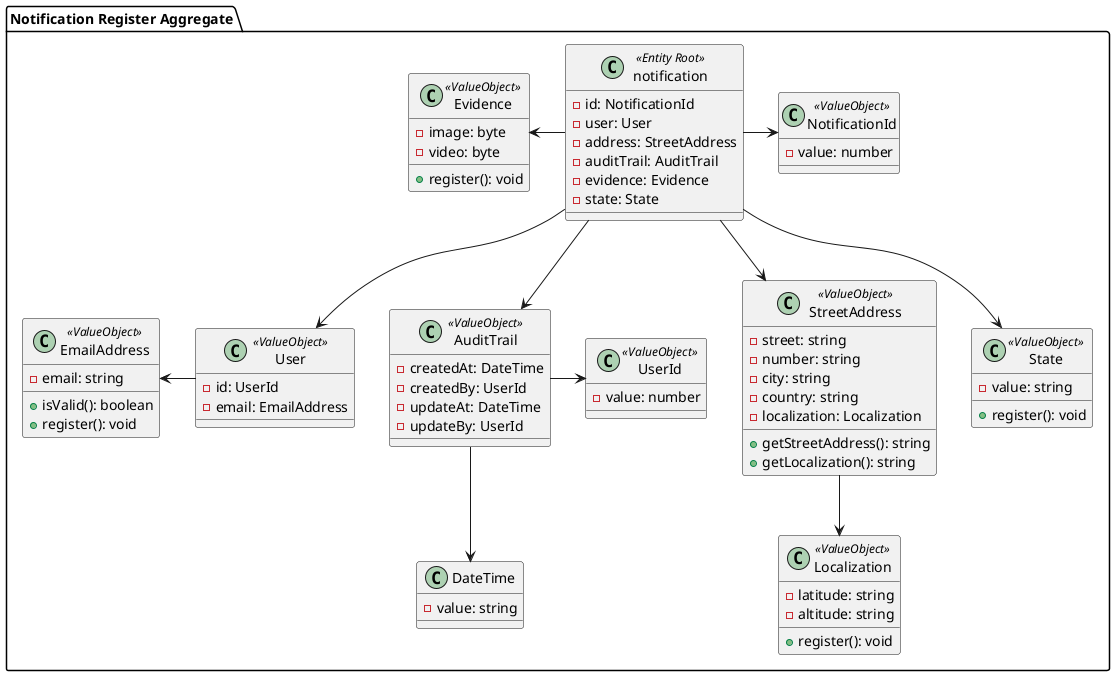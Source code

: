 @startuml
package "Notification Register Aggregate" {
    class notification <<Entity Root>> {
        -id: NotificationId
        -user: User
        -address: StreetAddress
        -auditTrail: AuditTrail
        -evidence: Evidence 
        -state: State
    }
    class NotificationId <<ValueObject>> {
        -value: number
    }
    
    class User <<ValueObject>> {
        -id: UserId
        -email: EmailAddress
    }
    
    class UserId <<ValueObject>> {
        -value: number
    }

    class EmailAddress <<ValueObject>> {
        -email: string
        +isValid(): boolean
        +register(): void
    }
    class StreetAddress <<ValueObject>> {
        -street: string
        -number: string
        -city: string
        -country: string
        -localization: Localization        
        +getStreetAddress(): string
        +getLocalization(): string
    }
    class Localization <<ValueObject>> {
        -latitude: string
        -altitude: string
        +register(): void
    }
    class AuditTrail <<ValueObject>> {
        -createdAt: DateTime
        -createdBy: UserId
        -updateAt: DateTime
        -updateBy: UserId
    }
    class DateTime {
        -value: string
    }
    class Evidence <<ValueObject>> {
        -image: byte
        -video: byte
        +register(): void
    }
    class State <<ValueObject>> {
        -value: string
        +register(): void
    }

}
notification -> NotificationId
notification -down-> User
notification -down-> AuditTrail
notification -down-> StreetAddress
notification -left-> Evidence
notification --> State
AuditTrail -down-> DateTime
AuditTrail -right-> UserId
User -left-> EmailAddress
StreetAddress -down-> Localization
@enduml